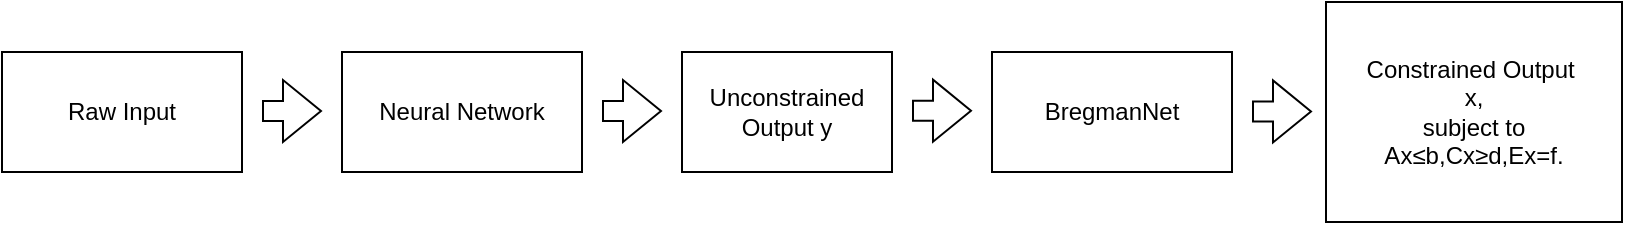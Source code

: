 <mxfile version="24.7.14">
  <diagram name="第 1 页" id="BHGqecpjXZMWBTluFIfV">
    <mxGraphModel dx="1117" dy="731" grid="1" gridSize="10" guides="1" tooltips="1" connect="1" arrows="1" fold="1" page="1" pageScale="1" pageWidth="827" pageHeight="1169" math="0" shadow="0">
      <root>
        <mxCell id="0" />
        <mxCell id="1" parent="0" />
        <mxCell id="9xwmRr_SfZecpN7bH8Jz-2" value="Raw Input" style="rounded=0;whiteSpace=wrap;html=1;" vertex="1" parent="1">
          <mxGeometry x="15" y="370" width="120" height="60" as="geometry" />
        </mxCell>
        <mxCell id="9xwmRr_SfZecpN7bH8Jz-3" value="" style="shape=flexArrow;endArrow=classic;html=1;rounded=0;" edge="1" parent="1">
          <mxGeometry width="50" height="50" relative="1" as="geometry">
            <mxPoint x="145" y="399.5" as="sourcePoint" />
            <mxPoint x="175" y="399.5" as="targetPoint" />
          </mxGeometry>
        </mxCell>
        <mxCell id="9xwmRr_SfZecpN7bH8Jz-4" value="Neural Network" style="rounded=0;whiteSpace=wrap;html=1;" vertex="1" parent="1">
          <mxGeometry x="185" y="370" width="120" height="60" as="geometry" />
        </mxCell>
        <mxCell id="9xwmRr_SfZecpN7bH8Jz-5" value="" style="shape=flexArrow;endArrow=classic;html=1;rounded=0;" edge="1" parent="1">
          <mxGeometry width="50" height="50" relative="1" as="geometry">
            <mxPoint x="315" y="399.5" as="sourcePoint" />
            <mxPoint x="345" y="399.5" as="targetPoint" />
          </mxGeometry>
        </mxCell>
        <mxCell id="9xwmRr_SfZecpN7bH8Jz-6" value="" style="shape=flexArrow;endArrow=classic;html=1;rounded=0;" edge="1" parent="1">
          <mxGeometry width="50" height="50" relative="1" as="geometry">
            <mxPoint x="470" y="399.33" as="sourcePoint" />
            <mxPoint x="500" y="399.33" as="targetPoint" />
          </mxGeometry>
        </mxCell>
        <mxCell id="9xwmRr_SfZecpN7bH8Jz-7" value="Unconstrained Output y" style="rounded=0;whiteSpace=wrap;html=1;" vertex="1" parent="1">
          <mxGeometry x="355" y="370" width="105" height="60" as="geometry" />
        </mxCell>
        <mxCell id="9xwmRr_SfZecpN7bH8Jz-12" value="BregmanNet" style="rounded=0;whiteSpace=wrap;html=1;" vertex="1" parent="1">
          <mxGeometry x="510" y="370" width="120" height="60" as="geometry" />
        </mxCell>
        <mxCell id="9xwmRr_SfZecpN7bH8Jz-13" value="" style="shape=flexArrow;endArrow=classic;html=1;rounded=0;" edge="1" parent="1">
          <mxGeometry width="50" height="50" relative="1" as="geometry">
            <mxPoint x="640" y="399.71" as="sourcePoint" />
            <mxPoint x="670" y="399.71" as="targetPoint" />
          </mxGeometry>
        </mxCell>
        <mxCell id="9xwmRr_SfZecpN7bH8Jz-14" value="&lt;span class=&quot;base&quot;&gt;&lt;span class=&quot;mord text&quot;&gt;&lt;span class=&quot;mord&quot;&gt;Constrained&amp;nbsp;Output&amp;nbsp;&lt;/span&gt;&lt;/span&gt;&lt;/span&gt;&lt;div&gt;&lt;span class=&quot;base&quot;&gt;&lt;span class=&quot;mpunct&quot;&gt;x,&lt;/span&gt;&lt;/span&gt;&lt;div&gt;&lt;span class=&quot;base&quot;&gt;&lt;span class=&quot;mspace&quot;&gt;&lt;/span&gt;&lt;span class=&quot;mord text&quot;&gt;&lt;span class=&quot;mord&quot;&gt;&amp;nbsp;subject&amp;nbsp;to&amp;nbsp;&lt;/span&gt;&lt;/span&gt;&lt;span class=&quot;mspace&quot;&gt;&lt;/span&gt;&lt;span class=&quot;mord&quot;&gt;&lt;span class=&quot;mtable&quot;&gt;&lt;span class=&quot;col-align-r&quot;&gt;&lt;span class=&quot;vlist-t vlist-t2&quot;&gt;&lt;span class=&quot;vlist-r&quot;&gt;&lt;span class=&quot;vlist&quot;&gt;&lt;span class=&quot;pstrut&quot;&gt;&lt;/span&gt;&lt;span class=&quot;mord&quot;&gt;&lt;/span&gt;&lt;span class=&quot;pstrut&quot;&gt;&lt;/span&gt;&lt;span class=&quot;mord&quot;&gt;&lt;/span&gt;&lt;span class=&quot;pstrut&quot;&gt;&lt;/span&gt;&lt;span class=&quot;mord&quot;&gt;&lt;/span&gt;&lt;/span&gt;&lt;span class=&quot;vlist-s&quot;&gt;​&lt;/span&gt;&lt;/span&gt;&lt;span class=&quot;vlist-r&quot;&gt;&lt;span class=&quot;vlist&quot;&gt;&lt;/span&gt;&lt;/span&gt;&lt;/span&gt;&lt;/span&gt;&lt;span class=&quot;col-align-l&quot;&gt;&lt;span class=&quot;vlist-t vlist-t2&quot;&gt;&lt;span class=&quot;vlist-r&quot;&gt;&lt;span class=&quot;vlist&quot;&gt;&lt;span class=&quot;pstrut&quot;&gt;&lt;/span&gt;&lt;span class=&quot;mord&quot;&gt;&lt;span class=&quot;mord&quot;&gt;&lt;/span&gt;&lt;span class=&quot;mord mathnormal&quot;&gt;A&lt;/span&gt;&lt;span class=&quot;mord mathnormal&quot;&gt;x&lt;/span&gt;&lt;span class=&quot;mspace&quot;&gt;&lt;/span&gt;&lt;span class=&quot;mrel&quot;&gt;≤&lt;/span&gt;&lt;span class=&quot;mspace&quot;&gt;&lt;/span&gt;&lt;span class=&quot;mord mathnormal&quot;&gt;b&lt;/span&gt;&lt;span class=&quot;mpunct&quot;&gt;,&lt;/span&gt;&lt;/span&gt;&lt;span class=&quot;pstrut&quot;&gt;&lt;/span&gt;&lt;span class=&quot;mord&quot;&gt;&lt;span class=&quot;mord&quot;&gt;&lt;/span&gt;&lt;span class=&quot;mord mathnormal&quot;&gt;C&lt;/span&gt;&lt;span class=&quot;mord mathnormal&quot;&gt;x&lt;/span&gt;&lt;span class=&quot;mspace&quot;&gt;&lt;/span&gt;&lt;span class=&quot;mrel&quot;&gt;≥&lt;/span&gt;&lt;span class=&quot;mspace&quot;&gt;&lt;/span&gt;&lt;span class=&quot;mord mathnormal&quot;&gt;d&lt;/span&gt;&lt;span class=&quot;mpunct&quot;&gt;,&lt;/span&gt;&lt;/span&gt;&lt;span class=&quot;pstrut&quot;&gt;&lt;/span&gt;&lt;span class=&quot;mord&quot;&gt;&lt;span class=&quot;mord&quot;&gt;&lt;/span&gt;&lt;span class=&quot;mord mathnormal&quot;&gt;E&lt;/span&gt;&lt;span class=&quot;mord mathnormal&quot;&gt;x&lt;/span&gt;&lt;span class=&quot;mspace&quot;&gt;&lt;/span&gt;&lt;span class=&quot;mrel&quot;&gt;=&lt;/span&gt;&lt;span class=&quot;mspace&quot;&gt;&lt;/span&gt;&lt;span class=&quot;mord mathnormal&quot;&gt;f&lt;/span&gt;&lt;span class=&quot;mord&quot;&gt;.&lt;/span&gt;&lt;/span&gt;&lt;/span&gt;&lt;span class=&quot;vlist-s&quot;&gt;​&lt;/span&gt;&lt;/span&gt;&lt;span class=&quot;vlist-r&quot;&gt;&lt;span class=&quot;vlist&quot;&gt;&lt;/span&gt;&lt;/span&gt;&lt;/span&gt;&lt;/span&gt;&lt;/span&gt;&lt;/span&gt;&lt;/span&gt;&lt;/div&gt;&lt;/div&gt;" style="rounded=0;whiteSpace=wrap;html=1;" vertex="1" parent="1">
          <mxGeometry x="677" y="345" width="148" height="110" as="geometry" />
        </mxCell>
      </root>
    </mxGraphModel>
  </diagram>
</mxfile>
